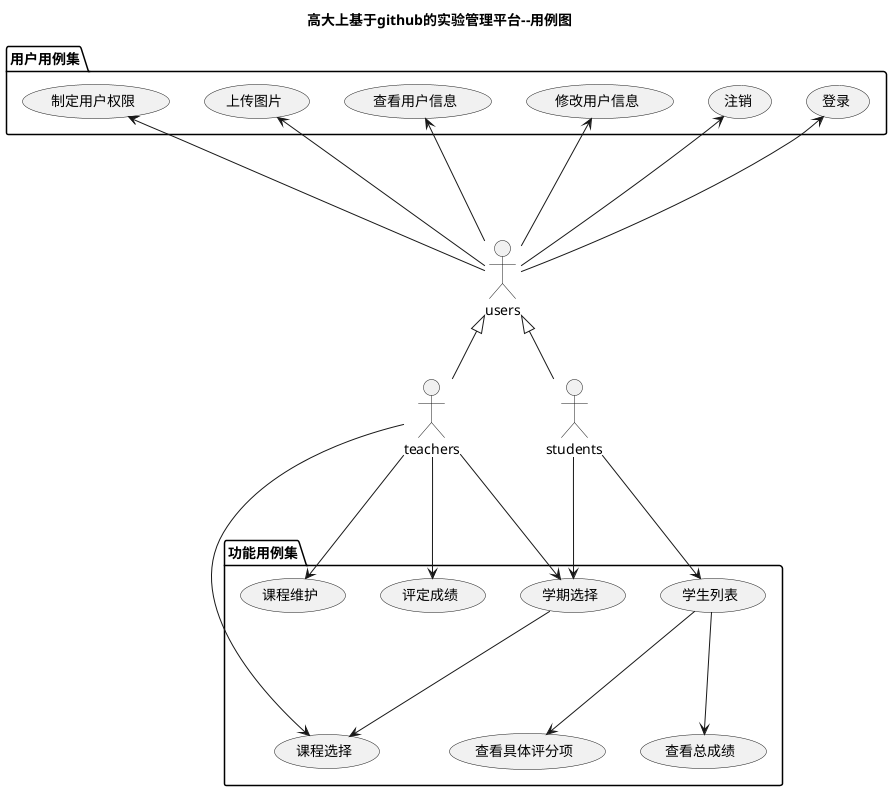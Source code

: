 @startuml
title 高大上基于github的实验管理平台--用例图
actor teachers
actor students
actor users
users <|-- teachers
users <|-- students

package 用户用例集 {
users --up-> (登录)
users --up-> (注销)
users --up-> (修改用户信息)
users --up-> (查看用户信息)
users --up-> (上传图片)
users --up-> (制定用户权限)
}

package 功能用例集{
teachers ---> (学期选择)
(学期选择) ---> (课程选择)
teachers ---> (评定成绩)
teachers ---> (课程选择)
teachers ---> (课程维护)
students ---> (学期选择)
students ---> (学生列表)
(学生列表) ---> (查看总成绩)
(学生列表) ---> (查看具体评分项)
}

@enduml